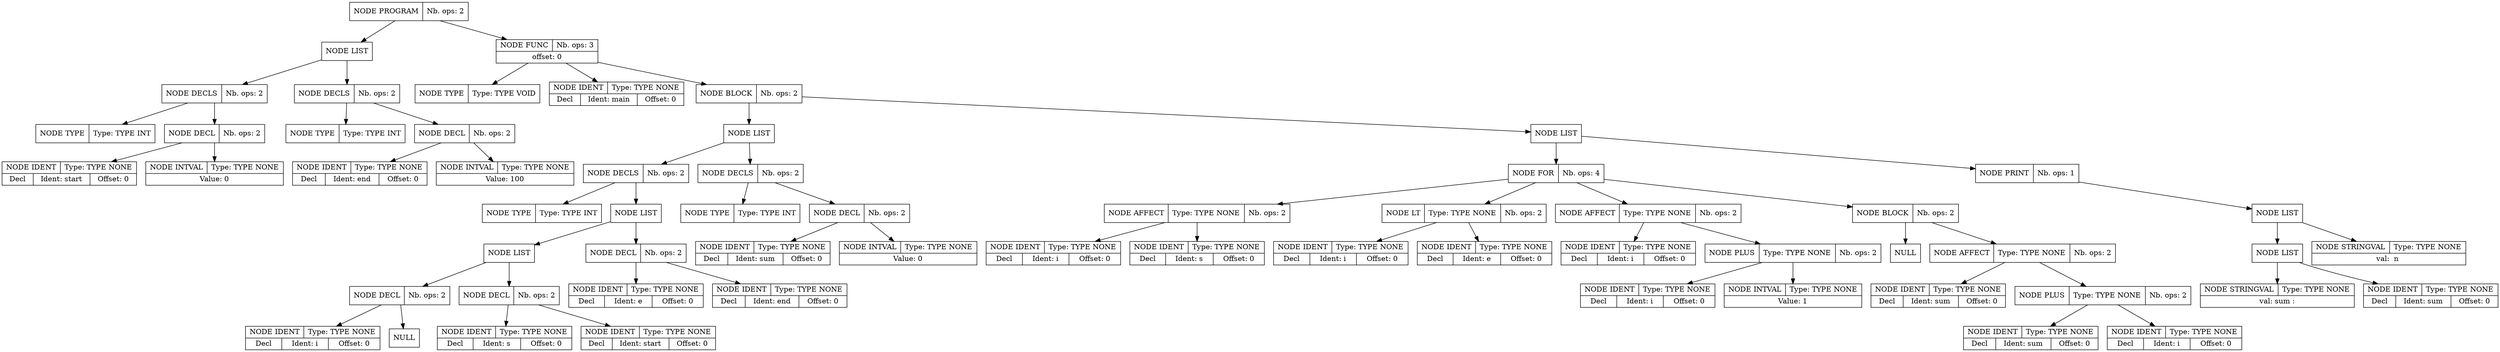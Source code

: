 digraph global_vars {
    N1 [shape=record, label="{{NODE PROGRAM|Nb. ops: 2}}"];
    N2 [shape=record, label="{{NODE LIST}}"];
    N3 [shape=record, label="{{NODE DECLS|Nb. ops: 2}}"];
    N4 [shape=record, label="{{NODE TYPE|Type: TYPE INT}}"];
    edge[tailclip=true];
    N3 -> N4
    N5 [shape=record, label="{{NODE DECL|Nb. ops: 2}}"];
    N6 [shape=record, label="{{NODE IDENT|Type: TYPE NONE}|{<decl>Decl      |Ident: start|Offset: 0}}"];
    edge[tailclip=true];
    N5 -> N6
    N7 [shape=record, label="{{NODE INTVAL|Type: TYPE NONE}|{Value: 0}}"];
    edge[tailclip=true];
    N5 -> N7
    edge[tailclip=true];
    N3 -> N5
    edge[tailclip=true];
    N2 -> N3
    N8 [shape=record, label="{{NODE DECLS|Nb. ops: 2}}"];
    N9 [shape=record, label="{{NODE TYPE|Type: TYPE INT}}"];
    edge[tailclip=true];
    N8 -> N9
    N10 [shape=record, label="{{NODE DECL|Nb. ops: 2}}"];
    N11 [shape=record, label="{{NODE IDENT|Type: TYPE NONE}|{<decl>Decl      |Ident: end|Offset: 0}}"];
    edge[tailclip=true];
    N10 -> N11
    N12 [shape=record, label="{{NODE INTVAL|Type: TYPE NONE}|{Value: 100}}"];
    edge[tailclip=true];
    N10 -> N12
    edge[tailclip=true];
    N8 -> N10
    edge[tailclip=true];
    N2 -> N8
    edge[tailclip=true];
    N1 -> N2
    N13 [shape=record, label="{{NODE FUNC|Nb. ops: 3}|{offset: 0}}"];
    N14 [shape=record, label="{{NODE TYPE|Type: TYPE VOID}}"];
    edge[tailclip=true];
    N13 -> N14
    N15 [shape=record, label="{{NODE IDENT|Type: TYPE NONE}|{<decl>Decl      |Ident: main|Offset: 0}}"];
    edge[tailclip=true];
    N13 -> N15
    N16 [shape=record, label="{{NODE BLOCK|Nb. ops: 2}}"];
    N17 [shape=record, label="{{NODE LIST}}"];
    N18 [shape=record, label="{{NODE DECLS|Nb. ops: 2}}"];
    N19 [shape=record, label="{{NODE TYPE|Type: TYPE INT}}"];
    edge[tailclip=true];
    N18 -> N19
    N20 [shape=record, label="{{NODE LIST}}"];
    N21 [shape=record, label="{{NODE LIST}}"];
    N22 [shape=record, label="{{NODE DECL|Nb. ops: 2}}"];
    N23 [shape=record, label="{{NODE IDENT|Type: TYPE NONE}|{<decl>Decl      |Ident: i|Offset: 0}}"];
    edge[tailclip=true];
    N22 -> N23
    N24 [shape=record, label="{{NULL}}"];
    edge[tailclip=true];
    N22 -> N24
    edge[tailclip=true];
    N21 -> N22
    N25 [shape=record, label="{{NODE DECL|Nb. ops: 2}}"];
    N26 [shape=record, label="{{NODE IDENT|Type: TYPE NONE}|{<decl>Decl      |Ident: s|Offset: 0}}"];
    edge[tailclip=true];
    N25 -> N26
    N27 [shape=record, label="{{NODE IDENT|Type: TYPE NONE}|{<decl>Decl      |Ident: start|Offset: 0}}"];
    edge[tailclip=true];
    N25 -> N27
    edge[tailclip=true];
    N21 -> N25
    edge[tailclip=true];
    N20 -> N21
    N28 [shape=record, label="{{NODE DECL|Nb. ops: 2}}"];
    N29 [shape=record, label="{{NODE IDENT|Type: TYPE NONE}|{<decl>Decl      |Ident: e|Offset: 0}}"];
    edge[tailclip=true];
    N28 -> N29
    N30 [shape=record, label="{{NODE IDENT|Type: TYPE NONE}|{<decl>Decl      |Ident: end|Offset: 0}}"];
    edge[tailclip=true];
    N28 -> N30
    edge[tailclip=true];
    N20 -> N28
    edge[tailclip=true];
    N18 -> N20
    edge[tailclip=true];
    N17 -> N18
    N31 [shape=record, label="{{NODE DECLS|Nb. ops: 2}}"];
    N32 [shape=record, label="{{NODE TYPE|Type: TYPE INT}}"];
    edge[tailclip=true];
    N31 -> N32
    N33 [shape=record, label="{{NODE DECL|Nb. ops: 2}}"];
    N34 [shape=record, label="{{NODE IDENT|Type: TYPE NONE}|{<decl>Decl      |Ident: sum|Offset: 0}}"];
    edge[tailclip=true];
    N33 -> N34
    N35 [shape=record, label="{{NODE INTVAL|Type: TYPE NONE}|{Value: 0}}"];
    edge[tailclip=true];
    N33 -> N35
    edge[tailclip=true];
    N31 -> N33
    edge[tailclip=true];
    N17 -> N31
    edge[tailclip=true];
    N16 -> N17
    N36 [shape=record, label="{{NODE LIST}}"];
    N37 [shape=record, label="{{NODE FOR|Nb. ops: 4}}"];
    N38 [shape=record, label="{{NODE AFFECT|Type: TYPE NONE|Nb. ops: 2}}"];
    N39 [shape=record, label="{{NODE IDENT|Type: TYPE NONE}|{<decl>Decl      |Ident: i|Offset: 0}}"];
    edge[tailclip=true];
    N38 -> N39
    N40 [shape=record, label="{{NODE IDENT|Type: TYPE NONE}|{<decl>Decl      |Ident: s|Offset: 0}}"];
    edge[tailclip=true];
    N38 -> N40
    edge[tailclip=true];
    N37 -> N38
    N41 [shape=record, label="{{NODE LT|Type: TYPE NONE|Nb. ops: 2}}"];
    N42 [shape=record, label="{{NODE IDENT|Type: TYPE NONE}|{<decl>Decl      |Ident: i|Offset: 0}}"];
    edge[tailclip=true];
    N41 -> N42
    N43 [shape=record, label="{{NODE IDENT|Type: TYPE NONE}|{<decl>Decl      |Ident: e|Offset: 0}}"];
    edge[tailclip=true];
    N41 -> N43
    edge[tailclip=true];
    N37 -> N41
    N44 [shape=record, label="{{NODE AFFECT|Type: TYPE NONE|Nb. ops: 2}}"];
    N45 [shape=record, label="{{NODE IDENT|Type: TYPE NONE}|{<decl>Decl      |Ident: i|Offset: 0}}"];
    edge[tailclip=true];
    N44 -> N45
    N46 [shape=record, label="{{NODE PLUS|Type: TYPE NONE|Nb. ops: 2}}"];
    N47 [shape=record, label="{{NODE IDENT|Type: TYPE NONE}|{<decl>Decl      |Ident: i|Offset: 0}}"];
    edge[tailclip=true];
    N46 -> N47
    N48 [shape=record, label="{{NODE INTVAL|Type: TYPE NONE}|{Value: 1}}"];
    edge[tailclip=true];
    N46 -> N48
    edge[tailclip=true];
    N44 -> N46
    edge[tailclip=true];
    N37 -> N44
    N49 [shape=record, label="{{NODE BLOCK|Nb. ops: 2}}"];
    N50 [shape=record, label="{{NULL}}"];
    edge[tailclip=true];
    N49 -> N50
    N51 [shape=record, label="{{NODE AFFECT|Type: TYPE NONE|Nb. ops: 2}}"];
    N52 [shape=record, label="{{NODE IDENT|Type: TYPE NONE}|{<decl>Decl      |Ident: sum|Offset: 0}}"];
    edge[tailclip=true];
    N51 -> N52
    N53 [shape=record, label="{{NODE PLUS|Type: TYPE NONE|Nb. ops: 2}}"];
    N54 [shape=record, label="{{NODE IDENT|Type: TYPE NONE}|{<decl>Decl      |Ident: sum|Offset: 0}}"];
    edge[tailclip=true];
    N53 -> N54
    N55 [shape=record, label="{{NODE IDENT|Type: TYPE NONE}|{<decl>Decl      |Ident: i|Offset: 0}}"];
    edge[tailclip=true];
    N53 -> N55
    edge[tailclip=true];
    N51 -> N53
    edge[tailclip=true];
    N49 -> N51
    edge[tailclip=true];
    N37 -> N49
    edge[tailclip=true];
    N36 -> N37
    N56 [shape=record, label="{{NODE PRINT|Nb. ops: 1}}"];
    N57 [shape=record, label="{{NODE LIST}}"];
    N58 [shape=record, label="{{NODE LIST}}"];
    N59 [shape=record, label="{{NODE STRINGVAL|Type: TYPE NONE}|{val:  sum : }}"];
    edge[tailclip=true];
    N58 -> N59
    N60 [shape=record, label="{{NODE IDENT|Type: TYPE NONE}|{<decl>Decl      |Ident: sum|Offset: 0}}"];
    edge[tailclip=true];
    N58 -> N60
    edge[tailclip=true];
    N57 -> N58
    N61 [shape=record, label="{{NODE STRINGVAL|Type: TYPE NONE}|{val:  \ n }}"];
    edge[tailclip=true];
    N57 -> N61
    edge[tailclip=true];
    N56 -> N57
    edge[tailclip=true];
    N36 -> N56
    edge[tailclip=true];
    N16 -> N36
    edge[tailclip=true];
    N13 -> N16
    edge[tailclip=true];
    N1 -> N13
}